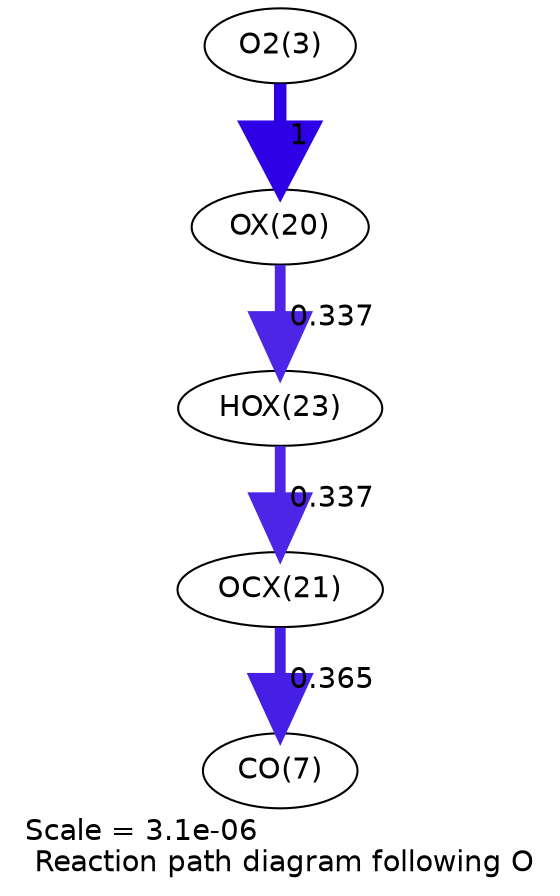 digraph reaction_paths {
center=1;
s5 -> s23[fontname="Helvetica", penwidth=6, arrowsize=3, color="0.7, 1.5, 0.9"
, label=" 1"];
s23 -> s26[fontname="Helvetica", penwidth=5.18, arrowsize=2.59, color="0.7, 0.837, 0.9"
, label=" 0.337"];
s26 -> s24[fontname="Helvetica", penwidth=5.18, arrowsize=2.59, color="0.7, 0.837, 0.9"
, label=" 0.337"];
s24 -> s9[fontname="Helvetica", penwidth=5.24, arrowsize=2.62, color="0.7, 0.865, 0.9"
, label=" 0.365"];
s5 [ fontname="Helvetica", label="O2(3)"];
s9 [ fontname="Helvetica", label="CO(7)"];
s23 [ fontname="Helvetica", label="OX(20)"];
s24 [ fontname="Helvetica", label="OCX(21)"];
s26 [ fontname="Helvetica", label="HOX(23)"];
 label = "Scale = 3.1e-06\l Reaction path diagram following O";
 fontname = "Helvetica";
}

